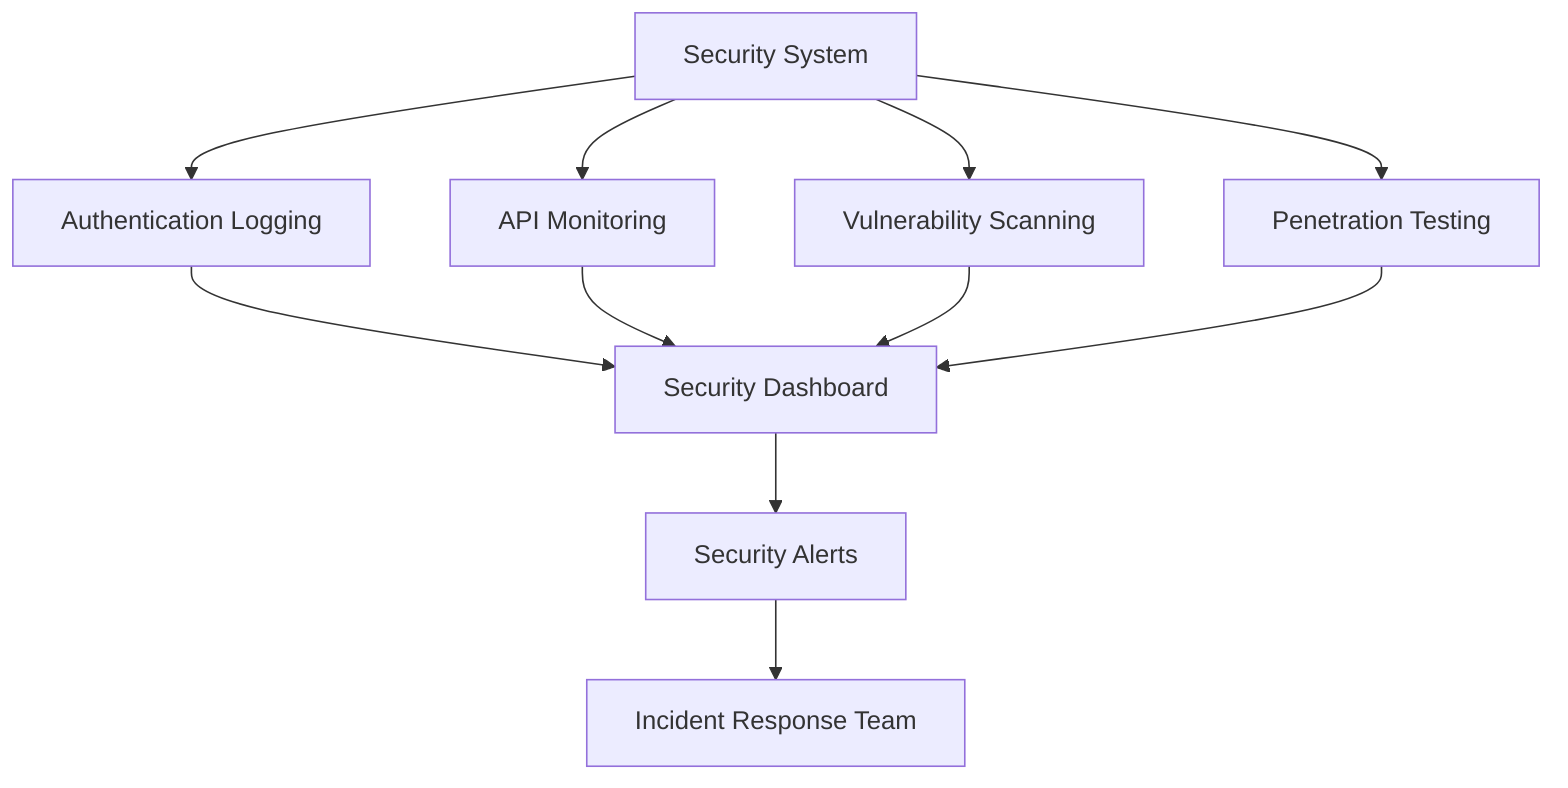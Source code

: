 graph TD
    A[Security System] --> B[Authentication Logging]
    A --> C[API Monitoring]
    A --> D[Vulnerability Scanning]
    A --> E[Penetration Testing]
    B --> F[Security Dashboard]
    C --> F
    D --> F
    E --> F
    F --> G[Security Alerts]
    G --> H[Incident Response Team]